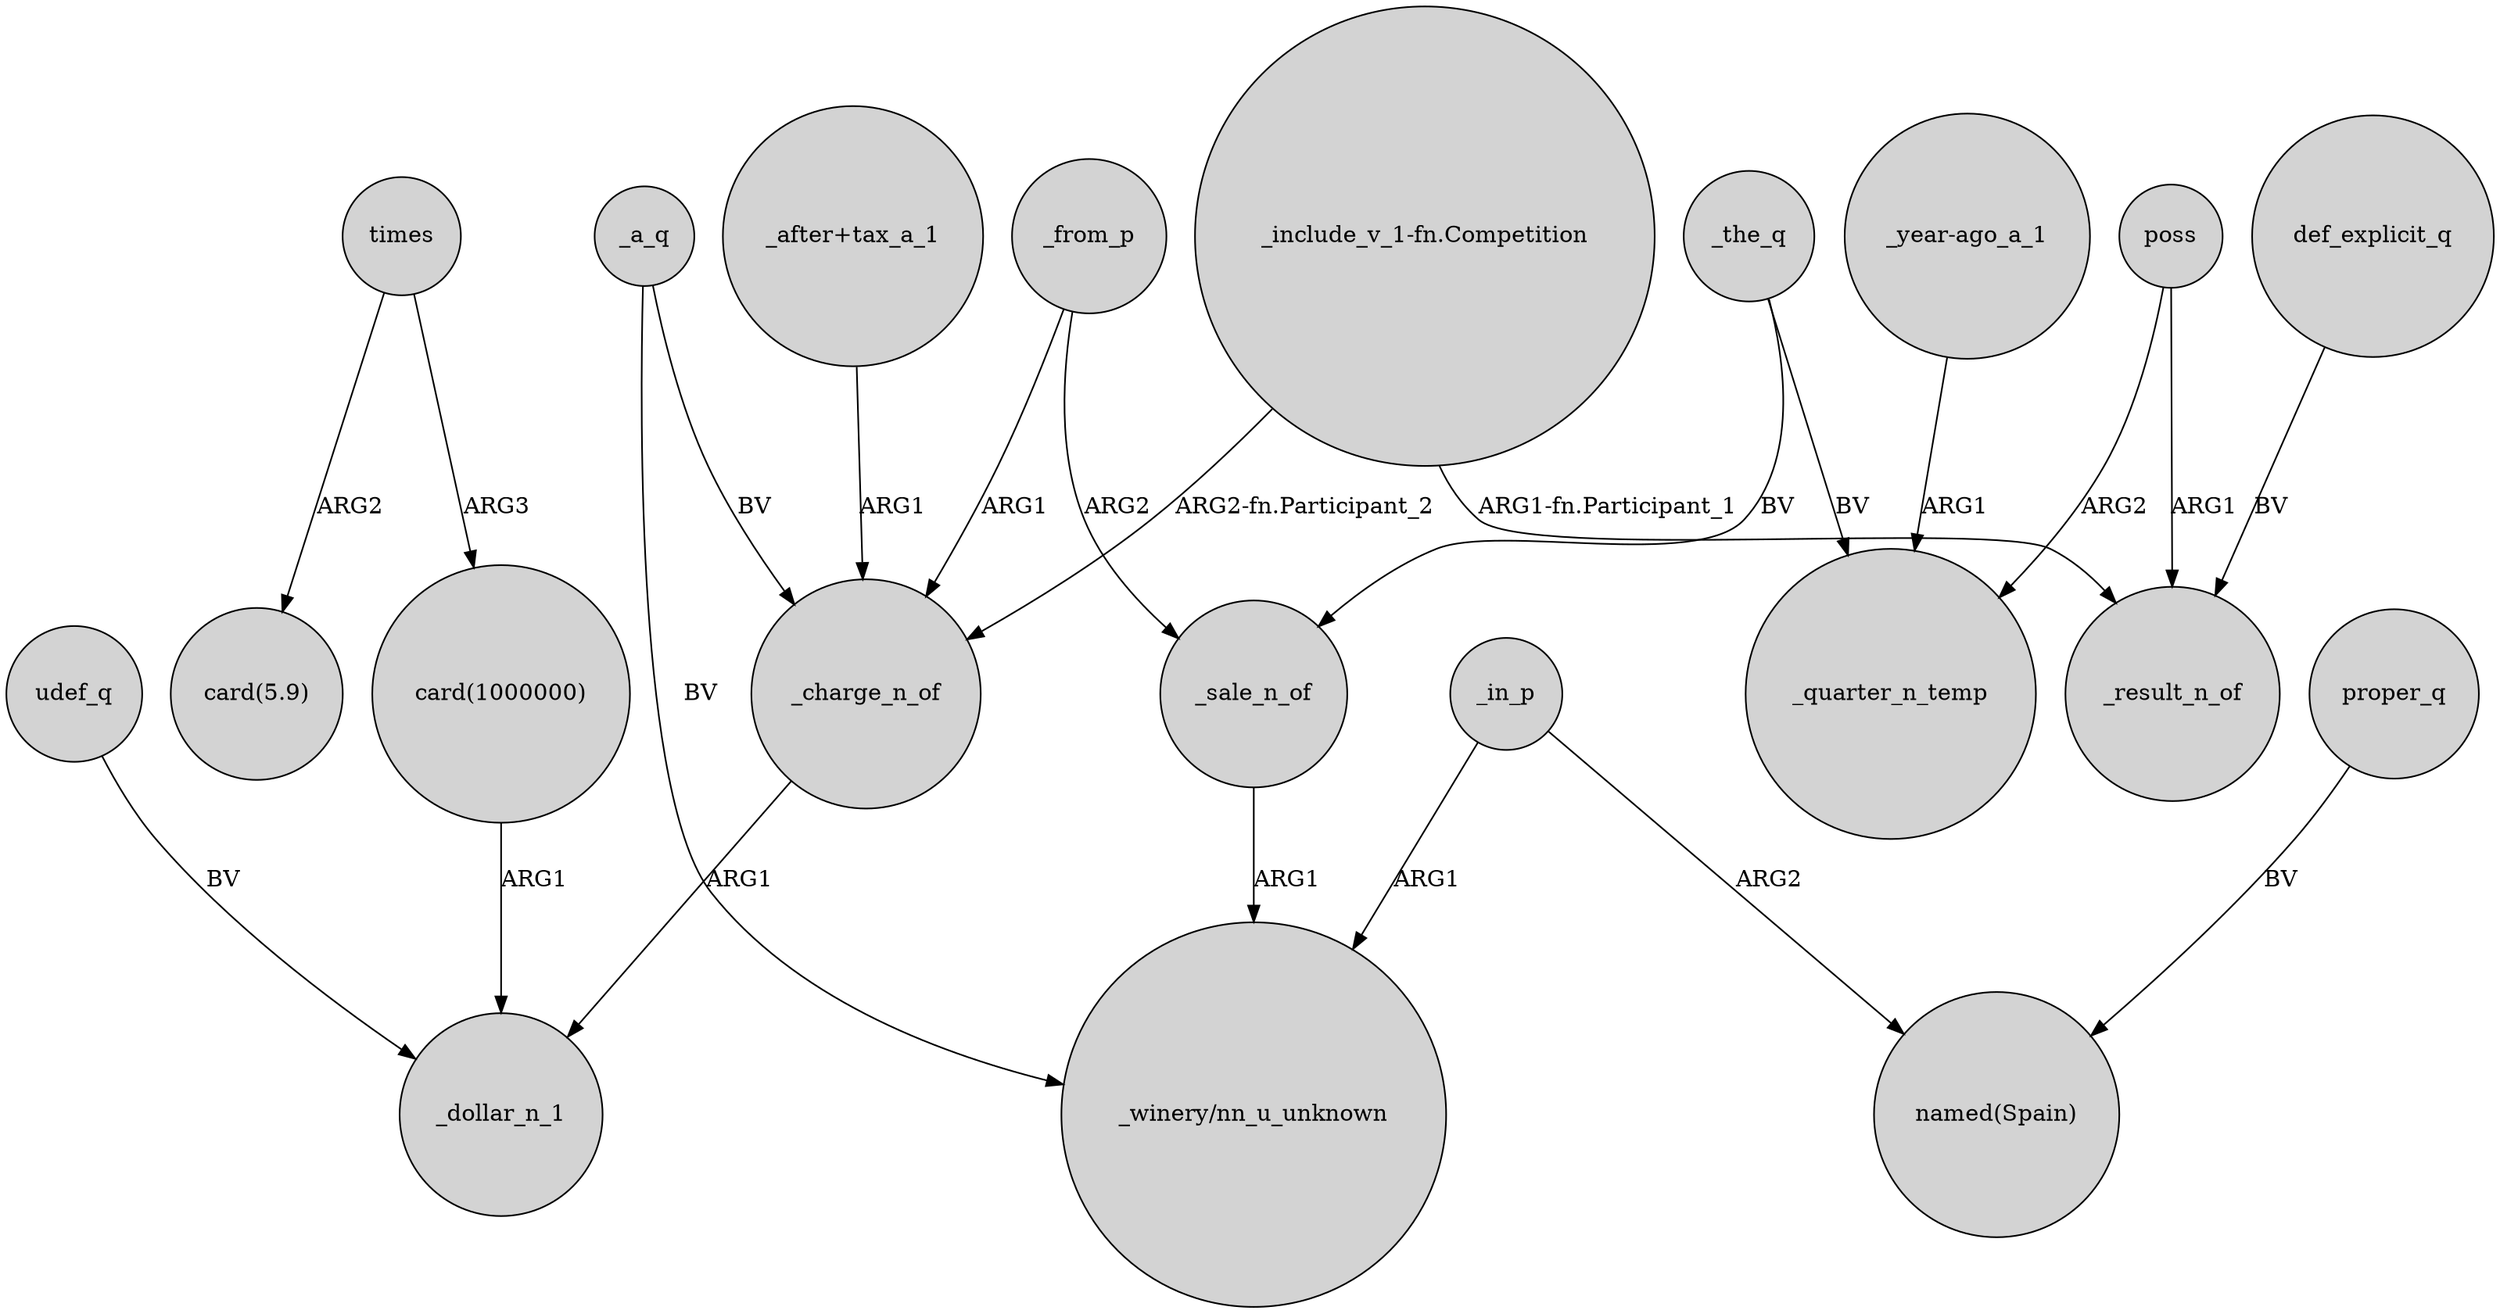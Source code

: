 digraph {
	node [shape=circle style=filled]
	"_include_v_1-fn.Competition" -> _charge_n_of [label="ARG2-fn.Participant_2"]
	_charge_n_of -> _dollar_n_1 [label=ARG1]
	_sale_n_of -> "_winery/nn_u_unknown" [label=ARG1]
	"_include_v_1-fn.Competition" -> _result_n_of [label="ARG1-fn.Participant_1"]
	_the_q -> _quarter_n_temp [label=BV]
	times -> "card(1000000)" [label=ARG3]
	_a_q -> _charge_n_of [label=BV]
	proper_q -> "named(Spain)" [label=BV]
	_from_p -> _sale_n_of [label=ARG2]
	_in_p -> "named(Spain)" [label=ARG2]
	_in_p -> "_winery/nn_u_unknown" [label=ARG1]
	"_after+tax_a_1" -> _charge_n_of [label=ARG1]
	poss -> _quarter_n_temp [label=ARG2]
	udef_q -> _dollar_n_1 [label=BV]
	"card(1000000)" -> _dollar_n_1 [label=ARG1]
	_from_p -> _charge_n_of [label=ARG1]
	def_explicit_q -> _result_n_of [label=BV]
	_a_q -> "_winery/nn_u_unknown" [label=BV]
	poss -> _result_n_of [label=ARG1]
	_the_q -> _sale_n_of [label=BV]
	times -> "card(5.9)" [label=ARG2]
	"_year-ago_a_1" -> _quarter_n_temp [label=ARG1]
}
